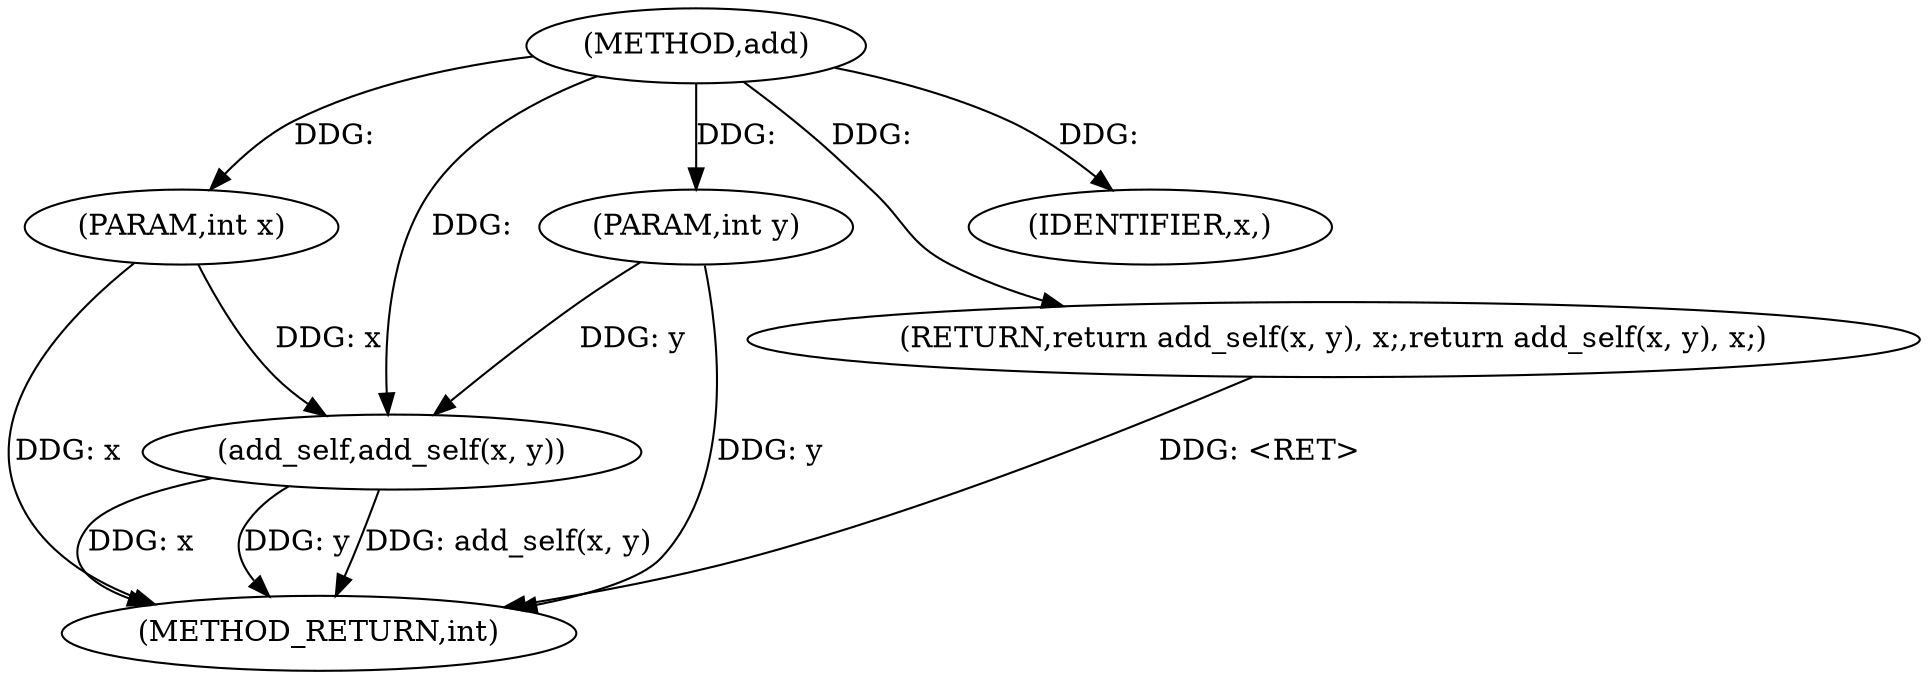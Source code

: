 digraph "add" {  
"1000116" [label = "(METHOD,add)" ]
"1000126" [label = "(METHOD_RETURN,int)" ]
"1000117" [label = "(PARAM,int x)" ]
"1000118" [label = "(PARAM,int y)" ]
"1000120" [label = "(RETURN,return add_self(x, y), x;,return add_self(x, y), x;)" ]
"1000122" [label = "(add_self,add_self(x, y))" ]
"1000125" [label = "(IDENTIFIER,x,)" ]
  "1000120" -> "1000126"  [ label = "DDG: <RET>"] 
  "1000117" -> "1000126"  [ label = "DDG: x"] 
  "1000118" -> "1000126"  [ label = "DDG: y"] 
  "1000122" -> "1000126"  [ label = "DDG: x"] 
  "1000122" -> "1000126"  [ label = "DDG: y"] 
  "1000122" -> "1000126"  [ label = "DDG: add_self(x, y)"] 
  "1000116" -> "1000117"  [ label = "DDG: "] 
  "1000116" -> "1000118"  [ label = "DDG: "] 
  "1000116" -> "1000120"  [ label = "DDG: "] 
  "1000116" -> "1000125"  [ label = "DDG: "] 
  "1000117" -> "1000122"  [ label = "DDG: x"] 
  "1000116" -> "1000122"  [ label = "DDG: "] 
  "1000118" -> "1000122"  [ label = "DDG: y"] 
}
